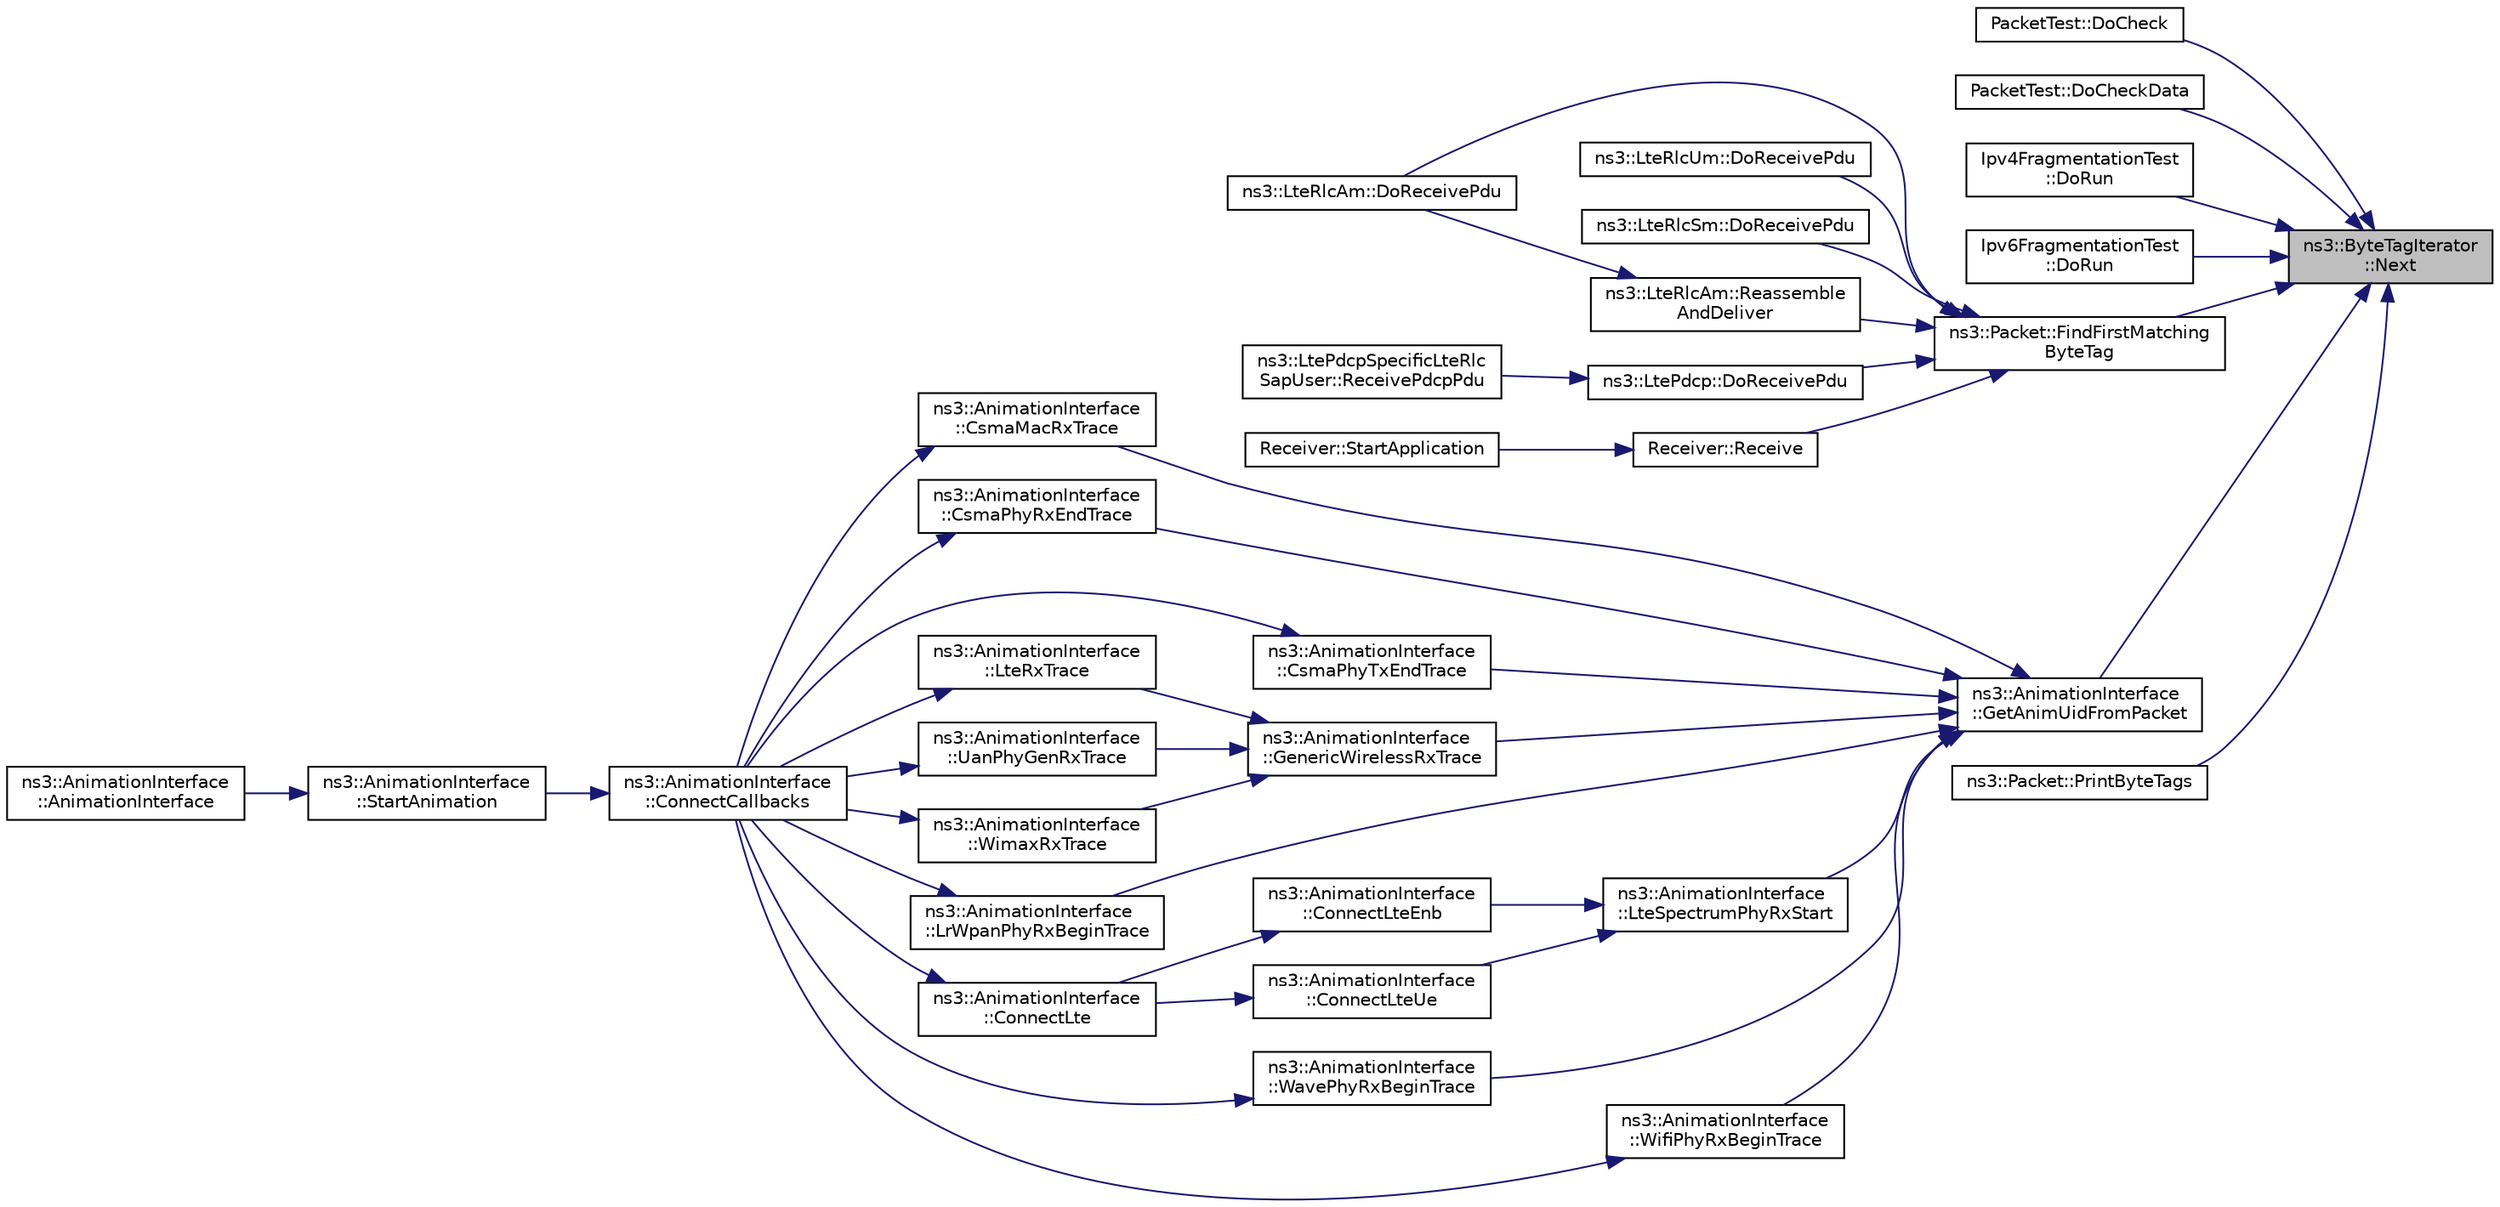 digraph "ns3::ByteTagIterator::Next"
{
 // LATEX_PDF_SIZE
  edge [fontname="Helvetica",fontsize="10",labelfontname="Helvetica",labelfontsize="10"];
  node [fontname="Helvetica",fontsize="10",shape=record];
  rankdir="RL";
  Node1 [label="ns3::ByteTagIterator\l::Next",height=0.2,width=0.4,color="black", fillcolor="grey75", style="filled", fontcolor="black",tooltip=" "];
  Node1 -> Node2 [dir="back",color="midnightblue",fontsize="10",style="solid",fontname="Helvetica"];
  Node2 [label="PacketTest::DoCheck",height=0.2,width=0.4,color="black", fillcolor="white", style="filled",URL="$class_packet_test.html#a8bfedb5c3b60f014e305a87701e73797",tooltip="Checks the packet."];
  Node1 -> Node3 [dir="back",color="midnightblue",fontsize="10",style="solid",fontname="Helvetica"];
  Node3 [label="PacketTest::DoCheckData",height=0.2,width=0.4,color="black", fillcolor="white", style="filled",URL="$class_packet_test.html#a465a59af7738ee55076b0a10a66016b4",tooltip=" "];
  Node1 -> Node4 [dir="back",color="midnightblue",fontsize="10",style="solid",fontname="Helvetica"];
  Node4 [label="Ipv4FragmentationTest\l::DoRun",height=0.2,width=0.4,color="black", fillcolor="white", style="filled",URL="$class_ipv4_fragmentation_test.html#abe15a9d41a354bd95bf8c0b1622a54cb",tooltip="Implementation to actually run this TestCase."];
  Node1 -> Node5 [dir="back",color="midnightblue",fontsize="10",style="solid",fontname="Helvetica"];
  Node5 [label="Ipv6FragmentationTest\l::DoRun",height=0.2,width=0.4,color="black", fillcolor="white", style="filled",URL="$class_ipv6_fragmentation_test.html#a83bd2f74ceac188b83cfb604a90c7b7b",tooltip="Implementation to actually run this TestCase."];
  Node1 -> Node6 [dir="back",color="midnightblue",fontsize="10",style="solid",fontname="Helvetica"];
  Node6 [label="ns3::Packet::FindFirstMatching\lByteTag",height=0.2,width=0.4,color="black", fillcolor="white", style="filled",URL="$classns3_1_1_packet.html#a97561e433646891407aae64e750c8c0f",tooltip="Finds the first tag matching the parameter Tag type."];
  Node6 -> Node7 [dir="back",color="midnightblue",fontsize="10",style="solid",fontname="Helvetica"];
  Node7 [label="ns3::LteRlcAm::DoReceivePdu",height=0.2,width=0.4,color="black", fillcolor="white", style="filled",URL="$classns3_1_1_lte_rlc_am.html#ade2e2e81bf30e4c0f66655fb281b67ae",tooltip="Receive PDU function."];
  Node6 -> Node8 [dir="back",color="midnightblue",fontsize="10",style="solid",fontname="Helvetica"];
  Node8 [label="ns3::LteRlcUm::DoReceivePdu",height=0.2,width=0.4,color="black", fillcolor="white", style="filled",URL="$classns3_1_1_lte_rlc_um.html#a2781ee6a3a6dc22b6d79b0607cf15cab",tooltip="Receive PDU function."];
  Node6 -> Node9 [dir="back",color="midnightblue",fontsize="10",style="solid",fontname="Helvetica"];
  Node9 [label="ns3::LteRlcSm::DoReceivePdu",height=0.2,width=0.4,color="black", fillcolor="white", style="filled",URL="$classns3_1_1_lte_rlc_sm.html#aad793b0a17a8cd7693fe3268f7ffcd4f",tooltip="Receive PDU function."];
  Node6 -> Node10 [dir="back",color="midnightblue",fontsize="10",style="solid",fontname="Helvetica"];
  Node10 [label="ns3::LtePdcp::DoReceivePdu",height=0.2,width=0.4,color="black", fillcolor="white", style="filled",URL="$classns3_1_1_lte_pdcp.html#a39ec507fd59bc8e650738717b4a471e5",tooltip="Interface provided to lower RLC entity."];
  Node10 -> Node11 [dir="back",color="midnightblue",fontsize="10",style="solid",fontname="Helvetica"];
  Node11 [label="ns3::LtePdcpSpecificLteRlc\lSapUser::ReceivePdcpPdu",height=0.2,width=0.4,color="black", fillcolor="white", style="filled",URL="$classns3_1_1_lte_pdcp_specific_lte_rlc_sap_user.html#a6cd9bae35c5551566d0e41ae2e6866f0",tooltip="Called by the RLC entity to notify the PDCP entity of the reception of a new PDCP PDU."];
  Node6 -> Node12 [dir="back",color="midnightblue",fontsize="10",style="solid",fontname="Helvetica"];
  Node12 [label="ns3::LteRlcAm::Reassemble\lAndDeliver",height=0.2,width=0.4,color="black", fillcolor="white", style="filled",URL="$classns3_1_1_lte_rlc_am.html#ada1201339d0a54e50adc27b09d3c5c1e",tooltip="Reassemble and deliver."];
  Node12 -> Node7 [dir="back",color="midnightblue",fontsize="10",style="solid",fontname="Helvetica"];
  Node6 -> Node13 [dir="back",color="midnightblue",fontsize="10",style="solid",fontname="Helvetica"];
  Node13 [label="Receiver::Receive",height=0.2,width=0.4,color="black", fillcolor="white", style="filled",URL="$class_receiver.html#a73ca029ca3770da94ad852df1afe9b64",tooltip=" "];
  Node13 -> Node14 [dir="back",color="midnightblue",fontsize="10",style="solid",fontname="Helvetica"];
  Node14 [label="Receiver::StartApplication",height=0.2,width=0.4,color="black", fillcolor="white", style="filled",URL="$class_receiver.html#a851b0ffffb76526c5c6d0506f0008fe1",tooltip="Application specific startup code."];
  Node1 -> Node15 [dir="back",color="midnightblue",fontsize="10",style="solid",fontname="Helvetica"];
  Node15 [label="ns3::AnimationInterface\l::GetAnimUidFromPacket",height=0.2,width=0.4,color="black", fillcolor="white", style="filled",URL="$classns3_1_1_animation_interface.html#a18e6a184ccd7dee800bf734f8adc818c",tooltip="Get anim UID from packet function."];
  Node15 -> Node16 [dir="back",color="midnightblue",fontsize="10",style="solid",fontname="Helvetica"];
  Node16 [label="ns3::AnimationInterface\l::CsmaMacRxTrace",height=0.2,width=0.4,color="black", fillcolor="white", style="filled",URL="$classns3_1_1_animation_interface.html#a8ca49462ea639259c8b967d8a020d93f",tooltip="CSMA MAC receive trace function."];
  Node16 -> Node17 [dir="back",color="midnightblue",fontsize="10",style="solid",fontname="Helvetica"];
  Node17 [label="ns3::AnimationInterface\l::ConnectCallbacks",height=0.2,width=0.4,color="black", fillcolor="white", style="filled",URL="$classns3_1_1_animation_interface.html#a3475aa338984f2024403caa04c146027",tooltip="Connect callbacks function."];
  Node17 -> Node18 [dir="back",color="midnightblue",fontsize="10",style="solid",fontname="Helvetica"];
  Node18 [label="ns3::AnimationInterface\l::StartAnimation",height=0.2,width=0.4,color="black", fillcolor="white", style="filled",URL="$classns3_1_1_animation_interface.html#aed28bace6b97494e11179766449bb442",tooltip="Start animation function."];
  Node18 -> Node19 [dir="back",color="midnightblue",fontsize="10",style="solid",fontname="Helvetica"];
  Node19 [label="ns3::AnimationInterface\l::AnimationInterface",height=0.2,width=0.4,color="black", fillcolor="white", style="filled",URL="$classns3_1_1_animation_interface.html#a88af7da6eb605ec7e9d8cb3fcc8a6466",tooltip="Constructor."];
  Node15 -> Node20 [dir="back",color="midnightblue",fontsize="10",style="solid",fontname="Helvetica"];
  Node20 [label="ns3::AnimationInterface\l::CsmaPhyRxEndTrace",height=0.2,width=0.4,color="black", fillcolor="white", style="filled",URL="$classns3_1_1_animation_interface.html#a031728e043bab0338deb86aa5f0a1c26",tooltip="CSMA Phy receive end trace function."];
  Node20 -> Node17 [dir="back",color="midnightblue",fontsize="10",style="solid",fontname="Helvetica"];
  Node15 -> Node21 [dir="back",color="midnightblue",fontsize="10",style="solid",fontname="Helvetica"];
  Node21 [label="ns3::AnimationInterface\l::CsmaPhyTxEndTrace",height=0.2,width=0.4,color="black", fillcolor="white", style="filled",URL="$classns3_1_1_animation_interface.html#ad3d82da5ad705ec6c7be332fd1fcc911",tooltip="CSMA Phy transmit end trace function."];
  Node21 -> Node17 [dir="back",color="midnightblue",fontsize="10",style="solid",fontname="Helvetica"];
  Node15 -> Node22 [dir="back",color="midnightblue",fontsize="10",style="solid",fontname="Helvetica"];
  Node22 [label="ns3::AnimationInterface\l::GenericWirelessRxTrace",height=0.2,width=0.4,color="black", fillcolor="white", style="filled",URL="$classns3_1_1_animation_interface.html#adf54784892a11509eee9c15d7ded8bef",tooltip="Generic wireless receive trace function."];
  Node22 -> Node23 [dir="back",color="midnightblue",fontsize="10",style="solid",fontname="Helvetica"];
  Node23 [label="ns3::AnimationInterface\l::LteRxTrace",height=0.2,width=0.4,color="black", fillcolor="white", style="filled",URL="$classns3_1_1_animation_interface.html#a1b44e17f04eb8cdb33de77c7ec544cd6",tooltip="LTE receive trace function."];
  Node23 -> Node17 [dir="back",color="midnightblue",fontsize="10",style="solid",fontname="Helvetica"];
  Node22 -> Node24 [dir="back",color="midnightblue",fontsize="10",style="solid",fontname="Helvetica"];
  Node24 [label="ns3::AnimationInterface\l::UanPhyGenRxTrace",height=0.2,width=0.4,color="black", fillcolor="white", style="filled",URL="$classns3_1_1_animation_interface.html#a8ced521c1d66785fd2920ec0fe52fee4",tooltip="UAN Phy gen receive trace function."];
  Node24 -> Node17 [dir="back",color="midnightblue",fontsize="10",style="solid",fontname="Helvetica"];
  Node22 -> Node25 [dir="back",color="midnightblue",fontsize="10",style="solid",fontname="Helvetica"];
  Node25 [label="ns3::AnimationInterface\l::WimaxRxTrace",height=0.2,width=0.4,color="black", fillcolor="white", style="filled",URL="$classns3_1_1_animation_interface.html#aa8d5fb8e55267b669a99599e0a27afe9",tooltip="WIMax receive trace function."];
  Node25 -> Node17 [dir="back",color="midnightblue",fontsize="10",style="solid",fontname="Helvetica"];
  Node15 -> Node26 [dir="back",color="midnightblue",fontsize="10",style="solid",fontname="Helvetica"];
  Node26 [label="ns3::AnimationInterface\l::LrWpanPhyRxBeginTrace",height=0.2,width=0.4,color="black", fillcolor="white", style="filled",URL="$classns3_1_1_animation_interface.html#a1457c08242d10ec3506242cc9699c836",tooltip="LR-WPAN Phy receive begin trace function."];
  Node26 -> Node17 [dir="back",color="midnightblue",fontsize="10",style="solid",fontname="Helvetica"];
  Node15 -> Node27 [dir="back",color="midnightblue",fontsize="10",style="solid",fontname="Helvetica"];
  Node27 [label="ns3::AnimationInterface\l::LteSpectrumPhyRxStart",height=0.2,width=0.4,color="black", fillcolor="white", style="filled",URL="$classns3_1_1_animation_interface.html#a476014043547ee8c36cdbd92324c938f",tooltip="LTE Spectrum Phy receive start function."];
  Node27 -> Node28 [dir="back",color="midnightblue",fontsize="10",style="solid",fontname="Helvetica"];
  Node28 [label="ns3::AnimationInterface\l::ConnectLteEnb",height=0.2,width=0.4,color="black", fillcolor="white", style="filled",URL="$classns3_1_1_animation_interface.html#adf464333f57bcf13efca2af8b47f0ac7",tooltip="Connect LTE ENB function."];
  Node28 -> Node29 [dir="back",color="midnightblue",fontsize="10",style="solid",fontname="Helvetica"];
  Node29 [label="ns3::AnimationInterface\l::ConnectLte",height=0.2,width=0.4,color="black", fillcolor="white", style="filled",URL="$classns3_1_1_animation_interface.html#a921e35bb00b2d0032dde4147bd2a200e",tooltip="Connect LTE function."];
  Node29 -> Node17 [dir="back",color="midnightblue",fontsize="10",style="solid",fontname="Helvetica"];
  Node27 -> Node30 [dir="back",color="midnightblue",fontsize="10",style="solid",fontname="Helvetica"];
  Node30 [label="ns3::AnimationInterface\l::ConnectLteUe",height=0.2,width=0.4,color="black", fillcolor="white", style="filled",URL="$classns3_1_1_animation_interface.html#a30a06abf385e5a74951ee74147e897dc",tooltip="Connect LTE ue function."];
  Node30 -> Node29 [dir="back",color="midnightblue",fontsize="10",style="solid",fontname="Helvetica"];
  Node15 -> Node31 [dir="back",color="midnightblue",fontsize="10",style="solid",fontname="Helvetica"];
  Node31 [label="ns3::AnimationInterface\l::WavePhyRxBeginTrace",height=0.2,width=0.4,color="black", fillcolor="white", style="filled",URL="$classns3_1_1_animation_interface.html#af08889e9f06ddd922b5a179c374d0f21",tooltip="WAVE Phy receive begin trace function."];
  Node31 -> Node17 [dir="back",color="midnightblue",fontsize="10",style="solid",fontname="Helvetica"];
  Node15 -> Node32 [dir="back",color="midnightblue",fontsize="10",style="solid",fontname="Helvetica"];
  Node32 [label="ns3::AnimationInterface\l::WifiPhyRxBeginTrace",height=0.2,width=0.4,color="black", fillcolor="white", style="filled",URL="$classns3_1_1_animation_interface.html#a3bc0fb2ec726516b1a2b8d1da00f0b1f",tooltip="wifi Phy receive begin trace function"];
  Node32 -> Node17 [dir="back",color="midnightblue",fontsize="10",style="solid",fontname="Helvetica"];
  Node1 -> Node33 [dir="back",color="midnightblue",fontsize="10",style="solid",fontname="Helvetica"];
  Node33 [label="ns3::Packet::PrintByteTags",height=0.2,width=0.4,color="black", fillcolor="white", style="filled",URL="$classns3_1_1_packet.html#a3c6a3e2089f1f970ddf7405fa6c9703d",tooltip="Iterate over the byte tags present in this packet, and invoke the Print method of each tag stored in ..."];
}
